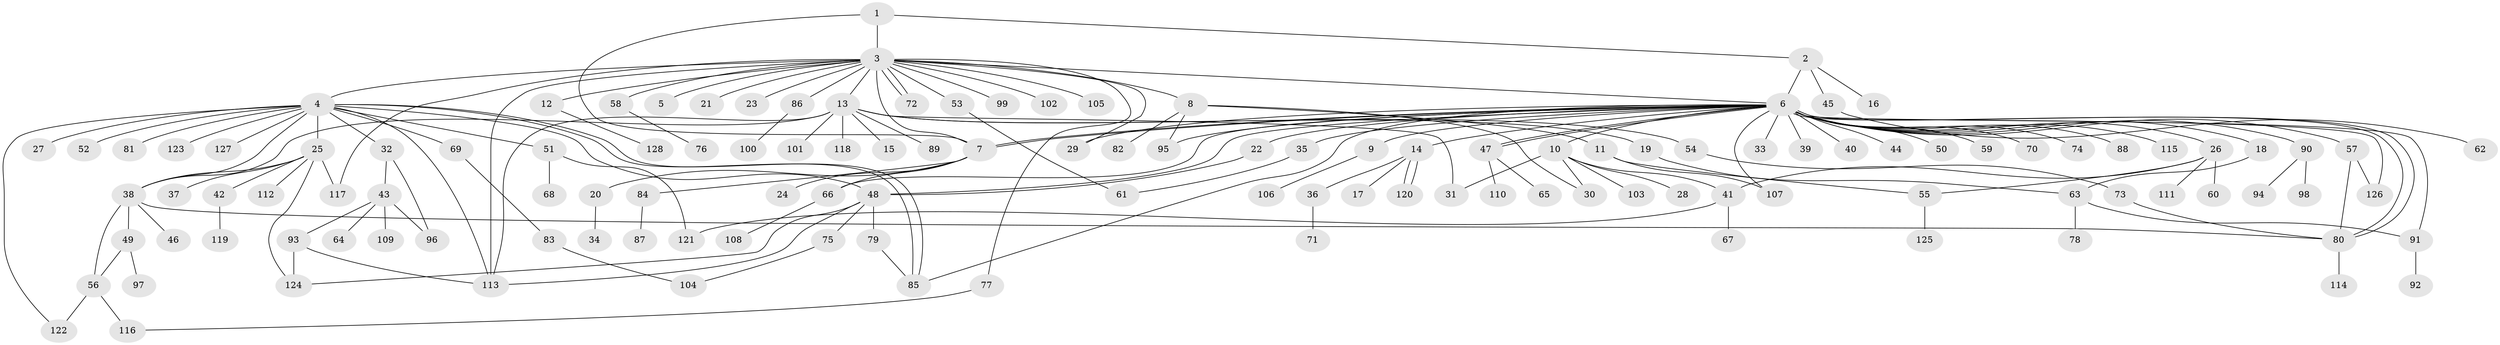 // Generated by graph-tools (version 1.1) at 2025/48/03/09/25 04:48:10]
// undirected, 128 vertices, 170 edges
graph export_dot {
graph [start="1"]
  node [color=gray90,style=filled];
  1;
  2;
  3;
  4;
  5;
  6;
  7;
  8;
  9;
  10;
  11;
  12;
  13;
  14;
  15;
  16;
  17;
  18;
  19;
  20;
  21;
  22;
  23;
  24;
  25;
  26;
  27;
  28;
  29;
  30;
  31;
  32;
  33;
  34;
  35;
  36;
  37;
  38;
  39;
  40;
  41;
  42;
  43;
  44;
  45;
  46;
  47;
  48;
  49;
  50;
  51;
  52;
  53;
  54;
  55;
  56;
  57;
  58;
  59;
  60;
  61;
  62;
  63;
  64;
  65;
  66;
  67;
  68;
  69;
  70;
  71;
  72;
  73;
  74;
  75;
  76;
  77;
  78;
  79;
  80;
  81;
  82;
  83;
  84;
  85;
  86;
  87;
  88;
  89;
  90;
  91;
  92;
  93;
  94;
  95;
  96;
  97;
  98;
  99;
  100;
  101;
  102;
  103;
  104;
  105;
  106;
  107;
  108;
  109;
  110;
  111;
  112;
  113;
  114;
  115;
  116;
  117;
  118;
  119;
  120;
  121;
  122;
  123;
  124;
  125;
  126;
  127;
  128;
  1 -- 2;
  1 -- 3;
  1 -- 7;
  2 -- 6;
  2 -- 16;
  2 -- 45;
  3 -- 4;
  3 -- 5;
  3 -- 6;
  3 -- 7;
  3 -- 8;
  3 -- 12;
  3 -- 13;
  3 -- 21;
  3 -- 23;
  3 -- 29;
  3 -- 53;
  3 -- 58;
  3 -- 72;
  3 -- 72;
  3 -- 77;
  3 -- 86;
  3 -- 99;
  3 -- 102;
  3 -- 105;
  3 -- 113;
  3 -- 117;
  4 -- 25;
  4 -- 27;
  4 -- 32;
  4 -- 38;
  4 -- 48;
  4 -- 51;
  4 -- 52;
  4 -- 69;
  4 -- 81;
  4 -- 85;
  4 -- 85;
  4 -- 113;
  4 -- 122;
  4 -- 123;
  4 -- 127;
  6 -- 7;
  6 -- 7;
  6 -- 9;
  6 -- 10;
  6 -- 14;
  6 -- 18;
  6 -- 22;
  6 -- 26;
  6 -- 29;
  6 -- 33;
  6 -- 35;
  6 -- 39;
  6 -- 40;
  6 -- 44;
  6 -- 47;
  6 -- 47;
  6 -- 48;
  6 -- 50;
  6 -- 57;
  6 -- 59;
  6 -- 66;
  6 -- 70;
  6 -- 74;
  6 -- 80;
  6 -- 80;
  6 -- 85;
  6 -- 88;
  6 -- 90;
  6 -- 91;
  6 -- 95;
  6 -- 107;
  6 -- 115;
  6 -- 126;
  7 -- 20;
  7 -- 24;
  7 -- 66;
  7 -- 84;
  8 -- 11;
  8 -- 30;
  8 -- 82;
  8 -- 95;
  9 -- 106;
  10 -- 28;
  10 -- 30;
  10 -- 31;
  10 -- 41;
  10 -- 103;
  11 -- 55;
  11 -- 107;
  12 -- 128;
  13 -- 15;
  13 -- 19;
  13 -- 31;
  13 -- 38;
  13 -- 54;
  13 -- 89;
  13 -- 101;
  13 -- 113;
  13 -- 118;
  14 -- 17;
  14 -- 36;
  14 -- 120;
  14 -- 120;
  18 -- 63;
  19 -- 63;
  20 -- 34;
  22 -- 48;
  25 -- 37;
  25 -- 38;
  25 -- 42;
  25 -- 112;
  25 -- 117;
  25 -- 124;
  26 -- 41;
  26 -- 55;
  26 -- 60;
  26 -- 111;
  32 -- 43;
  32 -- 96;
  35 -- 61;
  36 -- 71;
  38 -- 46;
  38 -- 49;
  38 -- 56;
  38 -- 80;
  41 -- 67;
  41 -- 121;
  42 -- 119;
  43 -- 64;
  43 -- 93;
  43 -- 96;
  43 -- 109;
  45 -- 62;
  47 -- 65;
  47 -- 110;
  48 -- 75;
  48 -- 79;
  48 -- 113;
  48 -- 124;
  49 -- 56;
  49 -- 97;
  51 -- 68;
  51 -- 121;
  53 -- 61;
  54 -- 73;
  55 -- 125;
  56 -- 116;
  56 -- 122;
  57 -- 80;
  57 -- 126;
  58 -- 76;
  63 -- 78;
  63 -- 91;
  66 -- 108;
  69 -- 83;
  73 -- 80;
  75 -- 104;
  77 -- 116;
  79 -- 85;
  80 -- 114;
  83 -- 104;
  84 -- 87;
  86 -- 100;
  90 -- 94;
  90 -- 98;
  91 -- 92;
  93 -- 113;
  93 -- 124;
}
